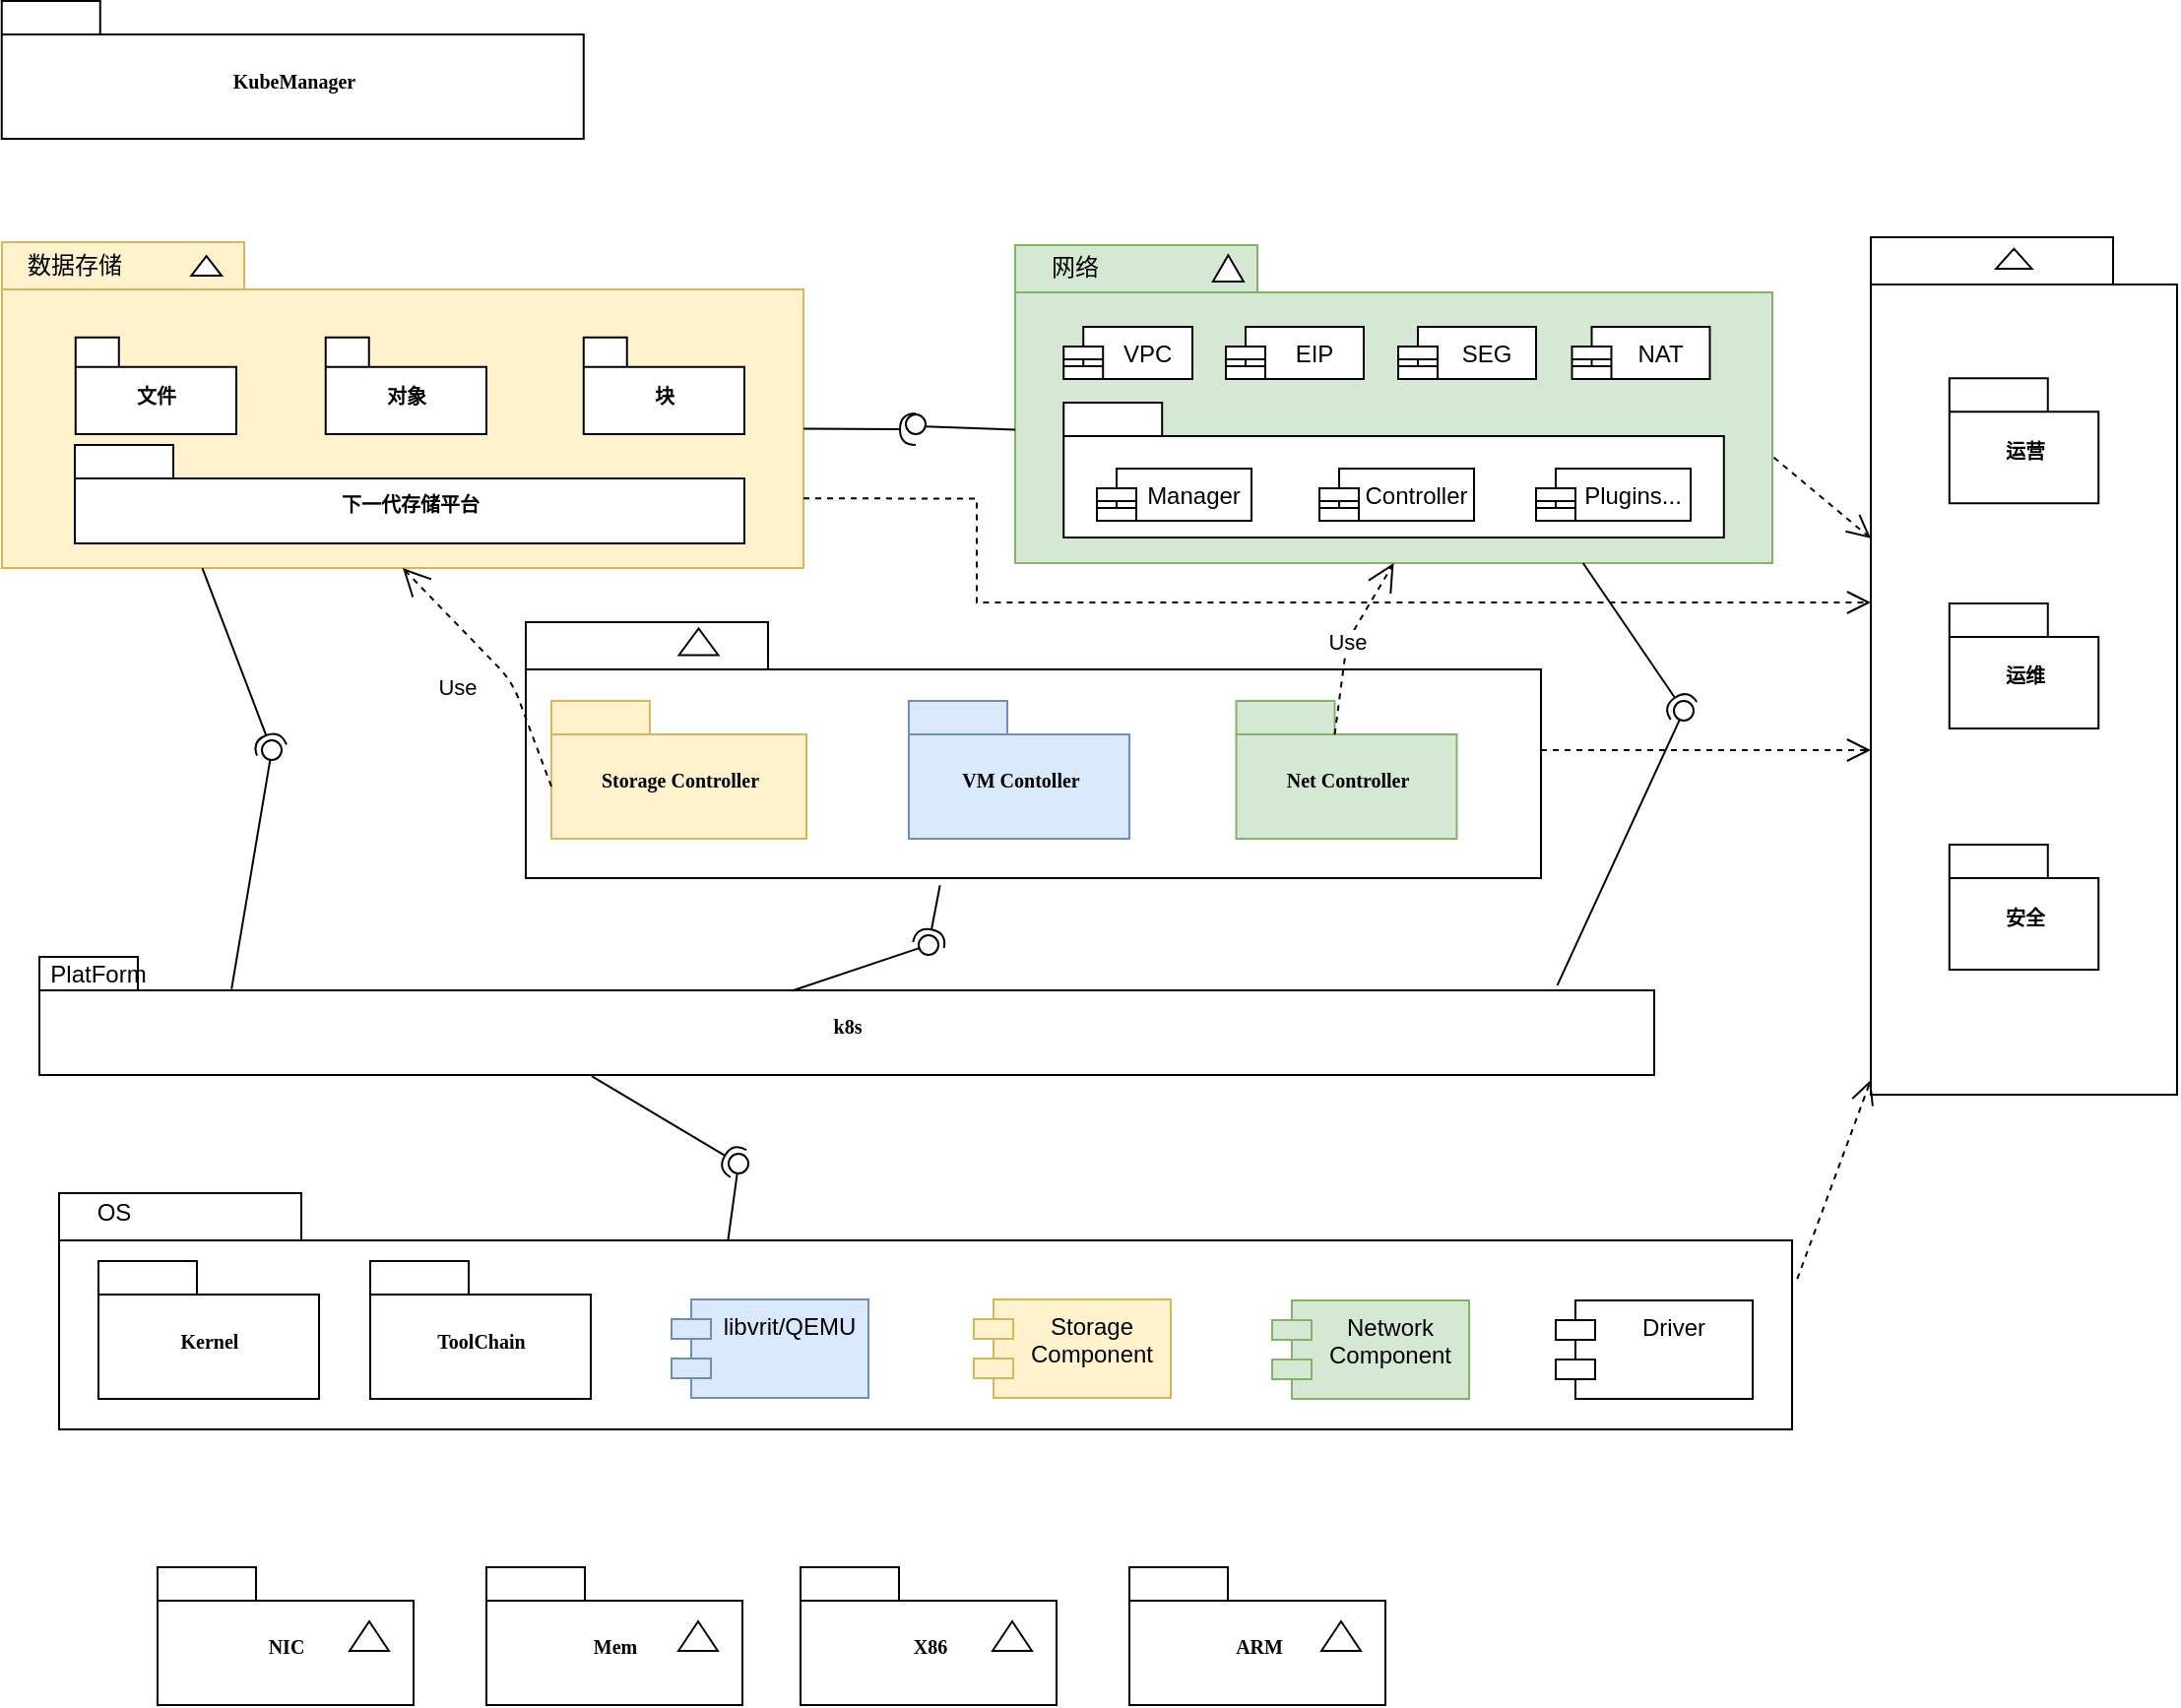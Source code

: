 <mxfile version="14.6.6" type="github">
  <diagram name="Page-1" id="b5b7bab2-c9e2-2cf4-8b2a-24fd1a2a6d21">
    <mxGraphModel dx="1176" dy="579" grid="1" gridSize="10" guides="1" tooltips="1" connect="1" arrows="1" fold="1" page="1" pageScale="1" pageWidth="827" pageHeight="1169" background="none" math="0" shadow="0">
      <root>
        <mxCell id="0" />
        <mxCell id="1" parent="0" />
        <mxCell id="6e0c8c40b5770093-6" value="" style="group" parent="1" vertex="1" connectable="0">
          <mxGeometry x="170.88" y="174.5" width="295.5" height="70" as="geometry" />
        </mxCell>
        <mxCell id="6e0c8c40b5770093-4" value="KubeManager" style="shape=folder;fontStyle=1;spacingTop=10;tabWidth=50;tabHeight=17;tabPosition=left;html=1;rounded=0;shadow=0;comic=0;labelBackgroundColor=none;strokeWidth=1;fontFamily=Verdana;fontSize=10;align=center;" parent="6e0c8c40b5770093-6" vertex="1">
          <mxGeometry width="295.5" height="70" as="geometry" />
        </mxCell>
        <mxCell id="6e0c8c40b5770093-18" value="" style="group;" parent="1" vertex="1" connectable="0">
          <mxGeometry x="178" y="294.5" width="462" height="168.05" as="geometry" />
        </mxCell>
        <mxCell id="6e0c8c40b5770093-11" value="" style="shape=folder;fontStyle=1;spacingTop=10;tabWidth=123;tabHeight=24;tabPosition=left;html=1;rounded=0;shadow=0;comic=0;labelBackgroundColor=none;strokeWidth=1;fontFamily=Verdana;fontSize=10;align=center;fillColor=#fff2cc;strokeColor=#d6b656;" parent="6e0c8c40b5770093-18" vertex="1">
          <mxGeometry x="-7" y="2.55" width="407" height="165.5" as="geometry" />
        </mxCell>
        <mxCell id="6e0c8c40b5770093-13" value="" style="triangle;whiteSpace=wrap;html=1;rounded=0;shadow=0;comic=0;labelBackgroundColor=none;strokeWidth=1;fontFamily=Verdana;fontSize=10;align=center;rotation=-90;" parent="6e0c8c40b5770093-18" vertex="1">
          <mxGeometry x="91.83" y="6.82" width="10" height="15.46" as="geometry" />
        </mxCell>
        <mxCell id="6e0c8c40b5770093-15" value="文件" style="shape=folder;fontStyle=1;spacingTop=10;tabWidth=22;tabHeight=15;tabPosition=left;html=1;rounded=0;shadow=0;comic=0;labelBackgroundColor=none;strokeWidth=1;fontFamily=Verdana;fontSize=10;align=center;" parent="6e0c8c40b5770093-18" vertex="1">
          <mxGeometry x="30.38" y="50.92" width="81.62" height="49.08" as="geometry" />
        </mxCell>
        <mxCell id="6e0c8c40b5770093-17" value="下一代存储平台" style="shape=folder;fontStyle=1;spacingTop=10;tabWidth=50;tabHeight=17;tabPosition=left;html=1;rounded=0;shadow=0;comic=0;labelBackgroundColor=none;strokeWidth=1;fontFamily=Verdana;fontSize=10;align=center;" parent="6e0c8c40b5770093-18" vertex="1">
          <mxGeometry x="30" y="105.5" width="340" height="50.04" as="geometry" />
        </mxCell>
        <mxCell id="6Uj97KdUfvaDmwoei_e6-2" value="对象" style="shape=folder;fontStyle=1;spacingTop=10;tabWidth=22;tabHeight=15;tabPosition=left;html=1;rounded=0;shadow=0;comic=0;labelBackgroundColor=none;strokeWidth=1;fontFamily=Verdana;fontSize=10;align=center;" vertex="1" parent="6e0c8c40b5770093-18">
          <mxGeometry x="157.37" y="50.92" width="81.62" height="49.08" as="geometry" />
        </mxCell>
        <mxCell id="6Uj97KdUfvaDmwoei_e6-3" value="块" style="shape=folder;fontStyle=1;spacingTop=10;tabWidth=22;tabHeight=15;tabPosition=left;html=1;rounded=0;shadow=0;comic=0;labelBackgroundColor=none;strokeWidth=1;fontFamily=Verdana;fontSize=10;align=center;" vertex="1" parent="6e0c8c40b5770093-18">
          <mxGeometry x="288.38" y="50.92" width="81.62" height="49.08" as="geometry" />
        </mxCell>
        <mxCell id="6Uj97KdUfvaDmwoei_e6-32" value="" style="rounded=0;orthogonalLoop=1;jettySize=auto;html=1;endArrow=halfCircle;endFill=0;endSize=6;strokeWidth=1;exitX=0;exitY=0;exitDx=407;exitDy=94.75;exitPerimeter=0;" edge="1" parent="6e0c8c40b5770093-18" source="6e0c8c40b5770093-11">
          <mxGeometry relative="1" as="geometry">
            <mxPoint x="440" y="105.5" as="sourcePoint" />
            <mxPoint x="457" y="97.5" as="targetPoint" />
          </mxGeometry>
        </mxCell>
        <mxCell id="6Uj97KdUfvaDmwoei_e6-33" value="" style="ellipse;whiteSpace=wrap;html=1;fontFamily=Helvetica;fontSize=12;fontColor=#000000;align=center;strokeColor=#000000;fillColor=#ffffff;points=[];aspect=fixed;resizable=0;" vertex="1" parent="6e0c8c40b5770093-18">
          <mxGeometry x="452" y="90" width="10" height="10" as="geometry" />
        </mxCell>
        <mxCell id="6Uj97KdUfvaDmwoei_e6-38" value="数据存储" style="text;html=1;strokeColor=none;fillColor=none;align=center;verticalAlign=middle;whiteSpace=wrap;rounded=0;" vertex="1" parent="6e0c8c40b5770093-18">
          <mxGeometry y="4.5" width="60" height="20" as="geometry" />
        </mxCell>
        <mxCell id="6e0c8c40b5770093-19" value="" style="group" parent="1" vertex="1" connectable="0">
          <mxGeometry x="685.5" y="298.5" width="384.5" height="586" as="geometry" />
        </mxCell>
        <mxCell id="6e0c8c40b5770093-20" value="" style="shape=folder;fontStyle=1;spacingTop=10;tabWidth=123;tabHeight=24;tabPosition=left;html=1;rounded=0;shadow=0;comic=0;labelBackgroundColor=none;strokeWidth=1;fontFamily=Verdana;fontSize=10;align=center;fillColor=#d5e8d4;strokeColor=#82b366;" parent="6e0c8c40b5770093-19" vertex="1">
          <mxGeometry width="384.5" height="161.5" as="geometry" />
        </mxCell>
        <mxCell id="6e0c8c40b5770093-21" value="" style="triangle;whiteSpace=wrap;html=1;rounded=0;shadow=0;comic=0;labelBackgroundColor=none;strokeWidth=1;fontFamily=Verdana;fontSize=10;align=center;rotation=-90;" parent="6e0c8c40b5770093-19" vertex="1">
          <mxGeometry x="101.496" y="3.998" width="13.389" height="15.529" as="geometry" />
        </mxCell>
        <mxCell id="6e0c8c40b5770093-22" value="" style="shape=folder;fontStyle=1;spacingTop=10;tabWidth=50;tabHeight=17;tabPosition=left;html=1;rounded=0;shadow=0;comic=0;labelBackgroundColor=none;strokeWidth=1;fontFamily=Verdana;fontSize=10;align=center;" parent="6e0c8c40b5770093-19" vertex="1">
          <mxGeometry x="24.61" y="80" width="335.28" height="68.46" as="geometry" />
        </mxCell>
        <mxCell id="6Uj97KdUfvaDmwoei_e6-5" value="Manager" style="shape=module;align=left;spacingLeft=20;align=center;verticalAlign=top;" vertex="1" parent="6e0c8c40b5770093-19">
          <mxGeometry x="41.5" y="113.5" width="78.5" height="26.5" as="geometry" />
        </mxCell>
        <mxCell id="6Uj97KdUfvaDmwoei_e6-6" value="Controller" style="shape=module;align=left;spacingLeft=20;align=center;verticalAlign=top;" vertex="1" parent="6e0c8c40b5770093-19">
          <mxGeometry x="154.5" y="113.5" width="78.5" height="26.5" as="geometry" />
        </mxCell>
        <mxCell id="6Uj97KdUfvaDmwoei_e6-7" value="Plugins..." style="shape=module;align=left;spacingLeft=20;align=center;verticalAlign=top;" vertex="1" parent="6e0c8c40b5770093-19">
          <mxGeometry x="264.5" y="113.5" width="78.5" height="26.5" as="geometry" />
        </mxCell>
        <mxCell id="6Uj97KdUfvaDmwoei_e6-8" value="VPC" style="shape=module;align=left;spacingLeft=20;align=center;verticalAlign=top;" vertex="1" parent="6e0c8c40b5770093-19">
          <mxGeometry x="24.61" y="41.5" width="65.39" height="26.5" as="geometry" />
        </mxCell>
        <mxCell id="6Uj97KdUfvaDmwoei_e6-9" value="EIP" style="shape=module;align=left;spacingLeft=20;align=center;verticalAlign=top;" vertex="1" parent="6e0c8c40b5770093-19">
          <mxGeometry x="107" y="41.5" width="70" height="26.5" as="geometry" />
        </mxCell>
        <mxCell id="6Uj97KdUfvaDmwoei_e6-10" value="SEG" style="shape=module;align=left;spacingLeft=20;align=center;verticalAlign=top;" vertex="1" parent="6e0c8c40b5770093-19">
          <mxGeometry x="194.5" y="41.5" width="70" height="26.5" as="geometry" />
        </mxCell>
        <mxCell id="6Uj97KdUfvaDmwoei_e6-11" value="NAT" style="shape=module;align=left;spacingLeft=20;align=center;verticalAlign=top;" vertex="1" parent="6e0c8c40b5770093-19">
          <mxGeometry x="282.75" y="41.5" width="70" height="26.5" as="geometry" />
        </mxCell>
        <mxCell id="6Uj97KdUfvaDmwoei_e6-39" value="网络" style="text;html=1;strokeColor=none;fillColor=none;align=center;verticalAlign=middle;whiteSpace=wrap;rounded=0;" vertex="1" parent="6e0c8c40b5770093-19">
          <mxGeometry y="1.76" width="60" height="20" as="geometry" />
        </mxCell>
        <mxCell id="6Uj97KdUfvaDmwoei_e6-42" value="Net Controller" style="shape=folder;fontStyle=1;spacingTop=10;tabWidth=50;tabHeight=17;tabPosition=left;html=1;rounded=0;shadow=0;comic=0;labelBackgroundColor=none;strokeColor=#82b366;strokeWidth=1;fillColor=#d5e8d4;fontFamily=Verdana;fontSize=10;align=center;" vertex="1" parent="6e0c8c40b5770093-19">
          <mxGeometry x="114.75" y="231.5" width="112" height="70" as="geometry" />
        </mxCell>
        <mxCell id="6Uj97KdUfvaDmwoei_e6-43" value="Network&#xa;Component" style="shape=module;align=left;spacingLeft=20;align=center;verticalAlign=top;fillColor=#d5e8d4;strokeColor=#82b366;" vertex="1" parent="6e0c8c40b5770093-19">
          <mxGeometry x="133" y="536" width="100" height="50" as="geometry" />
        </mxCell>
        <mxCell id="6e0c8c40b5770093-30" value="" style="group" parent="1" vertex="1" connectable="0">
          <mxGeometry x="1120" y="294.5" width="155.5" height="435.5" as="geometry" />
        </mxCell>
        <mxCell id="6e0c8c40b5770093-24" value="" style="group" parent="6e0c8c40b5770093-30" vertex="1" connectable="0">
          <mxGeometry width="155.5" height="435.5" as="geometry" />
        </mxCell>
        <mxCell id="6e0c8c40b5770093-25" value="" style="shape=folder;fontStyle=1;spacingTop=10;tabWidth=123;tabHeight=24;tabPosition=left;html=1;rounded=0;shadow=0;comic=0;labelBackgroundColor=none;strokeWidth=1;fontFamily=Verdana;fontSize=10;align=center;" parent="6e0c8c40b5770093-24" vertex="1">
          <mxGeometry width="155.5" height="435.5" as="geometry" />
        </mxCell>
        <mxCell id="6e0c8c40b5770093-29" value="" style="triangle;whiteSpace=wrap;html=1;rounded=0;shadow=0;comic=0;labelBackgroundColor=none;strokeWidth=1;fontFamily=Verdana;fontSize=10;align=center;rotation=-90;" parent="6e0c8c40b5770093-24" vertex="1">
          <mxGeometry x="67.609" y="1.815" width="10.141" height="18.146" as="geometry" />
        </mxCell>
        <mxCell id="6e0c8c40b5770093-27" value="运营" style="shape=folder;fontStyle=1;spacingTop=10;tabWidth=50;tabHeight=17;tabPosition=left;html=1;rounded=0;shadow=0;comic=0;labelBackgroundColor=none;strokeWidth=1;fontFamily=Verdana;fontSize=10;align=center;" parent="6e0c8c40b5770093-24" vertex="1">
          <mxGeometry x="39.889" y="71.676" width="75.722" height="63.51" as="geometry" />
        </mxCell>
        <mxCell id="6e0c8c40b5770093-31" value="运维" style="shape=folder;fontStyle=1;spacingTop=10;tabWidth=50;tabHeight=17;tabPosition=left;html=1;rounded=0;shadow=0;comic=0;labelBackgroundColor=none;strokeWidth=1;fontFamily=Verdana;fontSize=10;align=center;" parent="6e0c8c40b5770093-24" vertex="1">
          <mxGeometry x="39.889" y="185.995" width="75.722" height="63.51" as="geometry" />
        </mxCell>
        <mxCell id="6e0c8c40b5770093-28" value="安全" style="shape=folder;fontStyle=1;spacingTop=10;tabWidth=50;tabHeight=17;tabPosition=left;html=1;rounded=0;shadow=0;comic=0;labelBackgroundColor=none;strokeWidth=1;fontFamily=Verdana;fontSize=10;align=center;" parent="6e0c8c40b5770093-24" vertex="1">
          <mxGeometry x="39.889" y="308.479" width="75.722" height="63.51" as="geometry" />
        </mxCell>
        <mxCell id="6e0c8c40b5770093-71" style="edgeStyle=elbowEdgeStyle;rounded=0;html=1;dashed=1;labelBackgroundColor=none;startFill=0;endArrow=open;endFill=0;endSize=10;fontFamily=Verdana;fontSize=10;elbow=vertical;" parent="1" source="6e0c8c40b5770093-33" target="6e0c8c40b5770093-25" edge="1">
          <mxGeometry relative="1" as="geometry" />
        </mxCell>
        <mxCell id="6e0c8c40b5770093-33" value="" style="shape=folder;fontStyle=1;spacingTop=10;tabWidth=123;tabHeight=24;tabPosition=left;html=1;rounded=0;shadow=0;comic=0;labelBackgroundColor=none;strokeColor=#000000;strokeWidth=1;fillColor=#ffffff;fontFamily=Verdana;fontSize=10;fontColor=#000000;align=center;" parent="1" vertex="1">
          <mxGeometry x="437" y="490" width="515.5" height="130" as="geometry" />
        </mxCell>
        <mxCell id="6e0c8c40b5770093-42" value="Storage Controller" style="shape=folder;fontStyle=1;spacingTop=10;tabWidth=50;tabHeight=17;tabPosition=left;html=1;rounded=0;shadow=0;comic=0;labelBackgroundColor=none;strokeColor=#d6b656;strokeWidth=1;fillColor=#fff2cc;fontFamily=Verdana;fontSize=10;align=center;" parent="1" vertex="1">
          <mxGeometry x="450" y="530" width="129.5" height="70" as="geometry" />
        </mxCell>
        <mxCell id="6e0c8c40b5770093-43" value="VM Contoller" style="shape=folder;fontStyle=1;spacingTop=10;tabWidth=50;tabHeight=17;tabPosition=left;html=1;rounded=0;shadow=0;comic=0;labelBackgroundColor=none;strokeColor=#6c8ebf;strokeWidth=1;fillColor=#dae8fc;fontFamily=Verdana;fontSize=10;align=center;" parent="1" vertex="1">
          <mxGeometry x="631.5" y="530" width="112" height="70" as="geometry" />
        </mxCell>
        <mxCell id="6e0c8c40b5770093-45" value="Net Controller" style="shape=folder;fontStyle=1;spacingTop=10;tabWidth=50;tabHeight=17;tabPosition=left;html=1;rounded=0;shadow=0;comic=0;labelBackgroundColor=none;strokeColor=#82b366;strokeWidth=1;fillColor=#d5e8d4;fontFamily=Verdana;fontSize=10;align=center;" parent="1" vertex="1">
          <mxGeometry x="797.75" y="530" width="112" height="70" as="geometry" />
        </mxCell>
        <mxCell id="6e0c8c40b5770093-70" style="edgeStyle=none;rounded=0;html=1;dashed=1;labelBackgroundColor=none;startFill=0;endArrow=open;endFill=0;endSize=10;fontFamily=Verdana;fontSize=10;exitX=1.003;exitY=0.363;exitPerimeter=0;" parent="1" source="6e0c8c40b5770093-47" target="6e0c8c40b5770093-25" edge="1">
          <mxGeometry relative="1" as="geometry" />
        </mxCell>
        <mxCell id="6e0c8c40b5770093-47" value="" style="shape=folder;fontStyle=1;spacingTop=10;tabWidth=123;tabHeight=24;tabPosition=left;html=1;rounded=0;shadow=0;comic=0;labelBackgroundColor=none;strokeWidth=1;fontFamily=Verdana;fontSize=10;align=center;" parent="1" vertex="1">
          <mxGeometry x="200" y="780" width="880" height="120" as="geometry" />
        </mxCell>
        <mxCell id="6e0c8c40b5770093-49" value="Kernel" style="shape=folder;fontStyle=1;spacingTop=10;tabWidth=50;tabHeight=17;tabPosition=left;html=1;rounded=0;shadow=0;comic=0;labelBackgroundColor=none;strokeWidth=1;fontFamily=Verdana;fontSize=10;align=center;" parent="1" vertex="1">
          <mxGeometry x="220" y="814.5" width="112" height="70" as="geometry" />
        </mxCell>
        <mxCell id="6e0c8c40b5770093-50" value="ToolChain" style="shape=folder;fontStyle=1;spacingTop=10;tabWidth=50;tabHeight=17;tabPosition=left;html=1;rounded=0;shadow=0;comic=0;labelBackgroundColor=none;strokeWidth=1;fontFamily=Verdana;fontSize=10;align=center;" parent="1" vertex="1">
          <mxGeometry x="358" y="814.5" width="112" height="70" as="geometry" />
        </mxCell>
        <mxCell id="6e0c8c40b5770093-51" value="" style="triangle;whiteSpace=wrap;html=1;rounded=0;shadow=0;comic=0;labelBackgroundColor=none;strokeColor=#000000;strokeWidth=1;fillColor=#ffffff;fontFamily=Verdana;fontSize=10;fontColor=#000000;align=center;rotation=-90;" parent="1" vertex="1">
          <mxGeometry x="518" y="490" width="13.5" height="20" as="geometry" />
        </mxCell>
        <mxCell id="6e0c8c40b5770093-52" value="" style="group" parent="1" vertex="1" connectable="0">
          <mxGeometry x="576.5" y="969.999" width="130" height="70" as="geometry" />
        </mxCell>
        <mxCell id="6e0c8c40b5770093-53" value="X86" style="shape=folder;fontStyle=1;spacingTop=10;tabWidth=50;tabHeight=17;tabPosition=left;html=1;rounded=0;shadow=0;comic=0;labelBackgroundColor=none;strokeWidth=1;fontFamily=Verdana;fontSize=10;align=center;" parent="6e0c8c40b5770093-52" vertex="1">
          <mxGeometry width="130" height="70" as="geometry" />
        </mxCell>
        <mxCell id="6e0c8c40b5770093-54" value="" style="triangle;whiteSpace=wrap;html=1;rounded=0;shadow=0;comic=0;labelBackgroundColor=none;strokeWidth=1;fontFamily=Verdana;fontSize=10;align=center;rotation=-90;" parent="6e0c8c40b5770093-52" vertex="1">
          <mxGeometry x="100" y="25" width="15" height="20" as="geometry" />
        </mxCell>
        <mxCell id="6e0c8c40b5770093-55" value="" style="group" parent="1" vertex="1" connectable="0">
          <mxGeometry x="743.5" y="969.999" width="130" height="70" as="geometry" />
        </mxCell>
        <mxCell id="6e0c8c40b5770093-56" value="ARM" style="shape=folder;fontStyle=1;spacingTop=10;tabWidth=50;tabHeight=17;tabPosition=left;html=1;rounded=0;shadow=0;comic=0;labelBackgroundColor=none;strokeWidth=1;fontFamily=Verdana;fontSize=10;align=center;" parent="6e0c8c40b5770093-55" vertex="1">
          <mxGeometry width="130" height="70" as="geometry" />
        </mxCell>
        <mxCell id="6e0c8c40b5770093-57" value="" style="triangle;whiteSpace=wrap;html=1;rounded=0;shadow=0;comic=0;labelBackgroundColor=none;strokeWidth=1;fontFamily=Verdana;fontSize=10;align=center;rotation=-90;" parent="6e0c8c40b5770093-55" vertex="1">
          <mxGeometry x="100" y="25" width="15" height="20" as="geometry" />
        </mxCell>
        <mxCell id="6e0c8c40b5770093-62" style="edgeStyle=none;rounded=0;html=1;dashed=1;labelBackgroundColor=none;startFill=0;endArrow=open;endFill=0;endSize=10;fontFamily=Verdana;fontSize=10;exitX=1.002;exitY=0.668;exitPerimeter=0;" parent="1" source="6e0c8c40b5770093-20" target="6e0c8c40b5770093-25" edge="1">
          <mxGeometry relative="1" as="geometry" />
        </mxCell>
        <mxCell id="6e0c8c40b5770093-63" style="edgeStyle=orthogonalEdgeStyle;rounded=0;html=1;dashed=1;labelBackgroundColor=none;startFill=0;endArrow=open;endFill=0;endSize=10;fontFamily=Verdana;fontSize=10;exitX=0;exitY=0;exitDx=407;exitDy=130.125;exitPerimeter=0;" parent="1" source="6e0c8c40b5770093-11" target="6e0c8c40b5770093-25" edge="1">
          <mxGeometry relative="1" as="geometry">
            <Array as="points">
              <mxPoint x="666" y="427" />
              <mxPoint x="666" y="480" />
            </Array>
          </mxGeometry>
        </mxCell>
        <mxCell id="6Uj97KdUfvaDmwoei_e6-12" value="k8s" style="shape=folder;fontStyle=1;spacingTop=10;tabWidth=50;tabHeight=17;tabPosition=left;html=1;rounded=0;shadow=0;comic=0;labelBackgroundColor=none;strokeColor=#000000;strokeWidth=1;fillColor=#ffffff;fontFamily=Verdana;fontSize=10;fontColor=#000000;align=center;" vertex="1" parent="1">
          <mxGeometry x="190" y="660" width="820" height="60" as="geometry" />
        </mxCell>
        <mxCell id="6Uj97KdUfvaDmwoei_e6-14" value="" style="rounded=0;orthogonalLoop=1;jettySize=auto;html=1;endArrow=none;endFill=0;exitX=0.466;exitY=0.287;exitDx=0;exitDy=0;exitPerimeter=0;" edge="1" target="6Uj97KdUfvaDmwoei_e6-16" parent="1" source="6Uj97KdUfvaDmwoei_e6-12">
          <mxGeometry relative="1" as="geometry">
            <mxPoint x="620" y="654" as="sourcePoint" />
          </mxGeometry>
        </mxCell>
        <mxCell id="6Uj97KdUfvaDmwoei_e6-15" value="" style="rounded=0;orthogonalLoop=1;jettySize=auto;html=1;endArrow=halfCircle;endFill=0;entryX=0.5;entryY=0.5;entryDx=0;entryDy=0;endSize=6;strokeWidth=1;exitX=0.408;exitY=1.028;exitDx=0;exitDy=0;exitPerimeter=0;" edge="1" target="6Uj97KdUfvaDmwoei_e6-16" parent="1" source="6e0c8c40b5770093-33">
          <mxGeometry relative="1" as="geometry">
            <mxPoint x="660" y="654" as="sourcePoint" />
          </mxGeometry>
        </mxCell>
        <mxCell id="6Uj97KdUfvaDmwoei_e6-16" value="" style="ellipse;whiteSpace=wrap;html=1;fontFamily=Helvetica;fontSize=12;fontColor=#000000;align=center;strokeColor=#000000;fillColor=#ffffff;points=[];aspect=fixed;resizable=0;" vertex="1" parent="1">
          <mxGeometry x="636.5" y="649" width="10" height="10" as="geometry" />
        </mxCell>
        <mxCell id="6Uj97KdUfvaDmwoei_e6-17" value="libvrit/QEMU" style="shape=module;align=left;spacingLeft=20;align=center;verticalAlign=top;fillColor=#dae8fc;strokeColor=#6c8ebf;" vertex="1" parent="1">
          <mxGeometry x="511" y="834" width="100" height="50" as="geometry" />
        </mxCell>
        <mxCell id="6Uj97KdUfvaDmwoei_e6-18" value="Storage&#xa;Component" style="shape=module;align=left;spacingLeft=20;align=center;verticalAlign=top;fillColor=#fff2cc;strokeColor=#d6b656;" vertex="1" parent="1">
          <mxGeometry x="664.5" y="834" width="100" height="50" as="geometry" />
        </mxCell>
        <mxCell id="6Uj97KdUfvaDmwoei_e6-19" value="Network&#xa;Component" style="shape=module;align=left;spacingLeft=20;align=center;verticalAlign=top;fillColor=#d5e8d4;strokeColor=#82b366;" vertex="1" parent="1">
          <mxGeometry x="816" y="834.5" width="100" height="50" as="geometry" />
        </mxCell>
        <mxCell id="6Uj97KdUfvaDmwoei_e6-20" value="Driver" style="shape=module;align=left;spacingLeft=20;align=center;verticalAlign=top;" vertex="1" parent="1">
          <mxGeometry x="960" y="834.5" width="100" height="50" as="geometry" />
        </mxCell>
        <mxCell id="6Uj97KdUfvaDmwoei_e6-21" value="" style="rounded=0;orthogonalLoop=1;jettySize=auto;html=1;endArrow=none;endFill=0;exitX=0.386;exitY=0.2;exitDx=0;exitDy=0;exitPerimeter=0;" edge="1" target="6Uj97KdUfvaDmwoei_e6-23" parent="1" source="6e0c8c40b5770093-47">
          <mxGeometry relative="1" as="geometry">
            <mxPoint x="525" y="765" as="sourcePoint" />
          </mxGeometry>
        </mxCell>
        <mxCell id="6Uj97KdUfvaDmwoei_e6-22" value="" style="rounded=0;orthogonalLoop=1;jettySize=auto;html=1;endArrow=halfCircle;endFill=0;entryX=0.5;entryY=0.5;entryDx=0;entryDy=0;endSize=6;strokeWidth=1;exitX=0.342;exitY=1.009;exitDx=0;exitDy=0;exitPerimeter=0;" edge="1" target="6Uj97KdUfvaDmwoei_e6-23" parent="1" source="6Uj97KdUfvaDmwoei_e6-12">
          <mxGeometry relative="1" as="geometry">
            <mxPoint x="565" y="765" as="sourcePoint" />
          </mxGeometry>
        </mxCell>
        <mxCell id="6Uj97KdUfvaDmwoei_e6-23" value="" style="ellipse;whiteSpace=wrap;html=1;fontFamily=Helvetica;fontSize=12;fontColor=#000000;align=center;strokeColor=#000000;fillColor=#ffffff;points=[];aspect=fixed;resizable=0;" vertex="1" parent="1">
          <mxGeometry x="540" y="760" width="10" height="10" as="geometry" />
        </mxCell>
        <mxCell id="6Uj97KdUfvaDmwoei_e6-24" value="" style="rounded=0;orthogonalLoop=1;jettySize=auto;html=1;endArrow=none;endFill=0;exitX=0.119;exitY=0.272;exitDx=0;exitDy=0;exitPerimeter=0;" edge="1" target="6Uj97KdUfvaDmwoei_e6-26" parent="1" source="6Uj97KdUfvaDmwoei_e6-12">
          <mxGeometry relative="1" as="geometry">
            <mxPoint x="288" y="555" as="sourcePoint" />
          </mxGeometry>
        </mxCell>
        <mxCell id="6Uj97KdUfvaDmwoei_e6-25" value="" style="rounded=0;orthogonalLoop=1;jettySize=auto;html=1;endArrow=halfCircle;endFill=0;entryX=0.5;entryY=0.5;entryDx=0;entryDy=0;endSize=6;strokeWidth=1;exitX=0.25;exitY=1;exitDx=0;exitDy=0;exitPerimeter=0;" edge="1" target="6Uj97KdUfvaDmwoei_e6-26" parent="1" source="6e0c8c40b5770093-11">
          <mxGeometry relative="1" as="geometry">
            <mxPoint x="328" y="555" as="sourcePoint" />
          </mxGeometry>
        </mxCell>
        <mxCell id="6Uj97KdUfvaDmwoei_e6-26" value="" style="ellipse;whiteSpace=wrap;html=1;fontFamily=Helvetica;fontSize=12;fontColor=#000000;align=center;strokeColor=#000000;fillColor=#ffffff;points=[];aspect=fixed;resizable=0;" vertex="1" parent="1">
          <mxGeometry x="303" y="550" width="10" height="10" as="geometry" />
        </mxCell>
        <mxCell id="6Uj97KdUfvaDmwoei_e6-27" value="" style="rounded=0;orthogonalLoop=1;jettySize=auto;html=1;endArrow=none;endFill=0;exitX=0.94;exitY=0.24;exitDx=0;exitDy=0;exitPerimeter=0;" edge="1" target="6Uj97KdUfvaDmwoei_e6-29" parent="1" source="6Uj97KdUfvaDmwoei_e6-12">
          <mxGeometry relative="1" as="geometry">
            <mxPoint x="1020" y="535" as="sourcePoint" />
          </mxGeometry>
        </mxCell>
        <mxCell id="6Uj97KdUfvaDmwoei_e6-28" value="" style="rounded=0;orthogonalLoop=1;jettySize=auto;html=1;endArrow=halfCircle;endFill=0;entryX=0.5;entryY=0.5;entryDx=0;entryDy=0;endSize=6;strokeWidth=1;exitX=0.75;exitY=1;exitDx=0;exitDy=0;exitPerimeter=0;" edge="1" target="6Uj97KdUfvaDmwoei_e6-29" parent="1" source="6e0c8c40b5770093-20">
          <mxGeometry relative="1" as="geometry">
            <mxPoint x="1060" y="535" as="sourcePoint" />
          </mxGeometry>
        </mxCell>
        <mxCell id="6Uj97KdUfvaDmwoei_e6-29" value="" style="ellipse;whiteSpace=wrap;html=1;fontFamily=Helvetica;fontSize=12;fontColor=#000000;align=center;strokeColor=#000000;fillColor=#ffffff;points=[];aspect=fixed;resizable=0;" vertex="1" parent="1">
          <mxGeometry x="1020" y="530" width="10" height="10" as="geometry" />
        </mxCell>
        <mxCell id="6Uj97KdUfvaDmwoei_e6-31" value="" style="rounded=0;orthogonalLoop=1;jettySize=auto;html=1;endArrow=none;endFill=0;exitX=0;exitY=0;exitDx=0;exitDy=92.75;exitPerimeter=0;" edge="1" parent="1">
          <mxGeometry relative="1" as="geometry">
            <mxPoint x="685.5" y="392.25" as="sourcePoint" />
            <mxPoint x="639.999" y="390.619" as="targetPoint" />
          </mxGeometry>
        </mxCell>
        <mxCell id="6Uj97KdUfvaDmwoei_e6-36" value="OS" style="text;html=1;strokeColor=none;fillColor=none;align=center;verticalAlign=middle;whiteSpace=wrap;rounded=0;" vertex="1" parent="1">
          <mxGeometry x="208" y="780" width="40" height="20" as="geometry" />
        </mxCell>
        <mxCell id="6Uj97KdUfvaDmwoei_e6-37" value="PlatForm" style="text;html=1;strokeColor=none;fillColor=none;align=center;verticalAlign=middle;whiteSpace=wrap;rounded=0;" vertex="1" parent="1">
          <mxGeometry x="200" y="659" width="40" height="20" as="geometry" />
        </mxCell>
        <mxCell id="6Uj97KdUfvaDmwoei_e6-40" value="Use" style="endArrow=open;endSize=12;dashed=1;html=1;entryX=0.5;entryY=1;entryDx=0;entryDy=0;entryPerimeter=0;exitX=0;exitY=0;exitDx=0;exitDy=43.5;exitPerimeter=0;" edge="1" parent="1" source="6e0c8c40b5770093-42" target="6e0c8c40b5770093-11">
          <mxGeometry x="0.077" y="22" width="160" relative="1" as="geometry">
            <mxPoint x="330" y="580" as="sourcePoint" />
            <mxPoint x="490" y="580" as="targetPoint" />
            <Array as="points">
              <mxPoint x="430" y="520" />
            </Array>
            <mxPoint as="offset" />
          </mxGeometry>
        </mxCell>
        <mxCell id="6Uj97KdUfvaDmwoei_e6-41" value="Use" style="endArrow=open;endSize=12;dashed=1;html=1;entryX=0.5;entryY=1;entryDx=0;entryDy=0;entryPerimeter=0;exitX=0;exitY=0;exitDx=50;exitDy=17;exitPerimeter=0;" edge="1" parent="1" source="6e0c8c40b5770093-45" target="6e0c8c40b5770093-20">
          <mxGeometry width="160" relative="1" as="geometry">
            <mxPoint x="500" y="547" as="sourcePoint" />
            <mxPoint x="374.5" y="462.55" as="targetPoint" />
            <Array as="points">
              <mxPoint x="854" y="500" />
            </Array>
          </mxGeometry>
        </mxCell>
        <mxCell id="6Uj97KdUfvaDmwoei_e6-45" value="" style="group" vertex="1" connectable="0" parent="1">
          <mxGeometry x="250" y="969.999" width="130" height="70" as="geometry" />
        </mxCell>
        <mxCell id="6Uj97KdUfvaDmwoei_e6-46" value="NIC" style="shape=folder;fontStyle=1;spacingTop=10;tabWidth=50;tabHeight=17;tabPosition=left;html=1;rounded=0;shadow=0;comic=0;labelBackgroundColor=none;strokeWidth=1;fontFamily=Verdana;fontSize=10;align=center;" vertex="1" parent="6Uj97KdUfvaDmwoei_e6-45">
          <mxGeometry width="130" height="70" as="geometry" />
        </mxCell>
        <mxCell id="6Uj97KdUfvaDmwoei_e6-47" value="" style="triangle;whiteSpace=wrap;html=1;rounded=0;shadow=0;comic=0;labelBackgroundColor=none;strokeWidth=1;fontFamily=Verdana;fontSize=10;align=center;rotation=-90;" vertex="1" parent="6Uj97KdUfvaDmwoei_e6-45">
          <mxGeometry x="100" y="25" width="15" height="20" as="geometry" />
        </mxCell>
        <mxCell id="6Uj97KdUfvaDmwoei_e6-48" value="" style="group" vertex="1" connectable="0" parent="1">
          <mxGeometry x="417" y="969.999" width="130" height="70" as="geometry" />
        </mxCell>
        <mxCell id="6Uj97KdUfvaDmwoei_e6-49" value="Mem" style="shape=folder;fontStyle=1;spacingTop=10;tabWidth=50;tabHeight=17;tabPosition=left;html=1;rounded=0;shadow=0;comic=0;labelBackgroundColor=none;strokeWidth=1;fontFamily=Verdana;fontSize=10;align=center;" vertex="1" parent="6Uj97KdUfvaDmwoei_e6-48">
          <mxGeometry width="130" height="70" as="geometry" />
        </mxCell>
        <mxCell id="6Uj97KdUfvaDmwoei_e6-50" value="" style="triangle;whiteSpace=wrap;html=1;rounded=0;shadow=0;comic=0;labelBackgroundColor=none;strokeWidth=1;fontFamily=Verdana;fontSize=10;align=center;rotation=-90;" vertex="1" parent="6Uj97KdUfvaDmwoei_e6-48">
          <mxGeometry x="100" y="25" width="15" height="20" as="geometry" />
        </mxCell>
      </root>
    </mxGraphModel>
  </diagram>
</mxfile>
